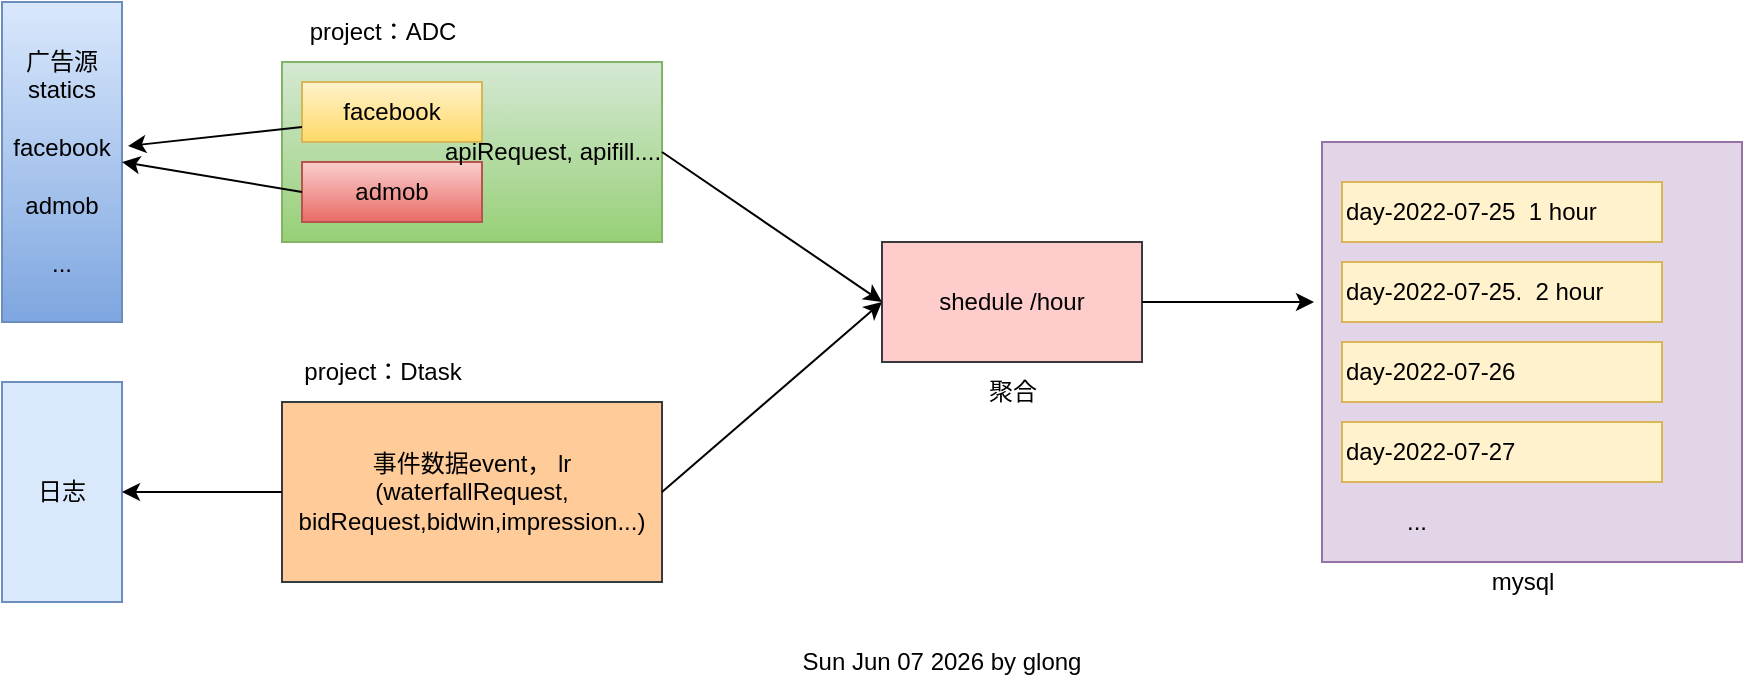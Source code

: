 <mxfile version="20.1.3" type="github">
  <diagram id="P7GOOZWwP6zT7kpqFe42" name="第 1 页">
    <mxGraphModel dx="1426" dy="736" grid="1" gridSize="10" guides="1" tooltips="1" connect="1" arrows="1" fold="1" page="1" pageScale="1" pageWidth="827" pageHeight="1169" math="0" shadow="0">
      <root>
        <mxCell id="0" />
        <mxCell id="1" parent="0" />
        <mxCell id="mX_vDl9hfe2mviO7v2Fq-1" value="" style="whiteSpace=wrap;html=1;aspect=fixed;fillColor=#e1d5e7;strokeColor=#9673a6;" vertex="1" parent="1">
          <mxGeometry x="760" y="200" width="210" height="210" as="geometry" />
        </mxCell>
        <mxCell id="mX_vDl9hfe2mviO7v2Fq-2" value="day-2022-07-25&amp;nbsp; 1 hour" style="rounded=0;whiteSpace=wrap;html=1;align=left;fillColor=#fff2cc;strokeColor=#d6b656;" vertex="1" parent="1">
          <mxGeometry x="770" y="220" width="160" height="30" as="geometry" />
        </mxCell>
        <mxCell id="mX_vDl9hfe2mviO7v2Fq-3" value="day-2022-07-25.&amp;nbsp; 2 hour" style="rounded=0;whiteSpace=wrap;html=1;align=left;fillColor=#fff2cc;strokeColor=#d6b656;" vertex="1" parent="1">
          <mxGeometry x="770" y="260" width="160" height="30" as="geometry" />
        </mxCell>
        <mxCell id="mX_vDl9hfe2mviO7v2Fq-4" value="&lt;span style=&quot;&quot;&gt;day-2022-07-26&lt;/span&gt;" style="rounded=0;whiteSpace=wrap;html=1;align=left;fillColor=#fff2cc;strokeColor=#d6b656;" vertex="1" parent="1">
          <mxGeometry x="770" y="300" width="160" height="30" as="geometry" />
        </mxCell>
        <mxCell id="mX_vDl9hfe2mviO7v2Fq-5" value="&lt;span style=&quot;&quot;&gt;day-2022-07-27&lt;/span&gt;" style="rounded=0;whiteSpace=wrap;html=1;align=left;fillColor=#fff2cc;strokeColor=#d6b656;" vertex="1" parent="1">
          <mxGeometry x="770" y="340" width="160" height="30" as="geometry" />
        </mxCell>
        <mxCell id="mX_vDl9hfe2mviO7v2Fq-6" value="..." style="text;html=1;align=center;verticalAlign=middle;resizable=0;points=[];autosize=1;strokeColor=none;fillColor=none;" vertex="1" parent="1">
          <mxGeometry x="792" y="375" width="30" height="30" as="geometry" />
        </mxCell>
        <mxCell id="mX_vDl9hfe2mviO7v2Fq-7" value="" style="rounded=0;whiteSpace=wrap;html=1;fillColor=#d5e8d4;gradientColor=#97d077;strokeColor=#82b366;" vertex="1" parent="1">
          <mxGeometry x="240" y="160" width="190" height="90" as="geometry" />
        </mxCell>
        <mxCell id="mX_vDl9hfe2mviO7v2Fq-9" value="事件数据event， lr&lt;br&gt;(waterfallRequest, bidRequest,bidwin,impression...)" style="rounded=0;whiteSpace=wrap;html=1;fillColor=#ffcc99;strokeColor=#36393d;" vertex="1" parent="1">
          <mxGeometry x="240" y="330" width="190" height="90" as="geometry" />
        </mxCell>
        <mxCell id="mX_vDl9hfe2mviO7v2Fq-10" value="project：ADC" style="text;html=1;align=center;verticalAlign=middle;resizable=0;points=[];autosize=1;strokeColor=none;fillColor=none;" vertex="1" parent="1">
          <mxGeometry x="240" y="130" width="100" height="30" as="geometry" />
        </mxCell>
        <mxCell id="mX_vDl9hfe2mviO7v2Fq-11" value="project：Dtask" style="text;html=1;align=center;verticalAlign=middle;resizable=0;points=[];autosize=1;strokeColor=none;fillColor=none;" vertex="1" parent="1">
          <mxGeometry x="240" y="300" width="100" height="30" as="geometry" />
        </mxCell>
        <mxCell id="mX_vDl9hfe2mviO7v2Fq-12" value="facebook" style="rounded=0;whiteSpace=wrap;html=1;fillColor=#fff2cc;strokeColor=#d6b656;gradientColor=#ffd966;" vertex="1" parent="1">
          <mxGeometry x="250" y="170" width="90" height="30" as="geometry" />
        </mxCell>
        <mxCell id="mX_vDl9hfe2mviO7v2Fq-13" value="admob" style="rounded=0;whiteSpace=wrap;html=1;fillColor=#f8cecc;gradientColor=#ea6b66;strokeColor=#b85450;" vertex="1" parent="1">
          <mxGeometry x="250" y="210" width="90" height="30" as="geometry" />
        </mxCell>
        <mxCell id="mX_vDl9hfe2mviO7v2Fq-14" value="apiRequest, apifill...." style="text;html=1;align=center;verticalAlign=middle;resizable=0;points=[];autosize=1;strokeColor=none;fillColor=none;" vertex="1" parent="1">
          <mxGeometry x="310" y="190" width="130" height="30" as="geometry" />
        </mxCell>
        <mxCell id="mX_vDl9hfe2mviO7v2Fq-15" value="广告源statics&lt;br&gt;&lt;br&gt;facebook&lt;br&gt;&lt;br&gt;admob&lt;br&gt;&lt;br&gt;..." style="rounded=0;whiteSpace=wrap;html=1;fillColor=#dae8fc;gradientColor=#7ea6e0;strokeColor=#6c8ebf;" vertex="1" parent="1">
          <mxGeometry x="100" y="130" width="60" height="160" as="geometry" />
        </mxCell>
        <mxCell id="mX_vDl9hfe2mviO7v2Fq-16" value="" style="endArrow=classic;html=1;rounded=0;exitX=0;exitY=0.75;exitDx=0;exitDy=0;entryX=1.05;entryY=0.45;entryDx=0;entryDy=0;entryPerimeter=0;" edge="1" parent="1" source="mX_vDl9hfe2mviO7v2Fq-12" target="mX_vDl9hfe2mviO7v2Fq-15">
          <mxGeometry width="50" height="50" relative="1" as="geometry">
            <mxPoint x="230" y="50" as="sourcePoint" />
            <mxPoint x="280" as="targetPoint" />
          </mxGeometry>
        </mxCell>
        <mxCell id="mX_vDl9hfe2mviO7v2Fq-17" value="" style="endArrow=classic;html=1;rounded=0;entryX=1;entryY=0.5;entryDx=0;entryDy=0;exitX=0;exitY=0.5;exitDx=0;exitDy=0;" edge="1" parent="1" source="mX_vDl9hfe2mviO7v2Fq-13" target="mX_vDl9hfe2mviO7v2Fq-15">
          <mxGeometry width="50" height="50" relative="1" as="geometry">
            <mxPoint x="570" y="110" as="sourcePoint" />
            <mxPoint x="620" y="60" as="targetPoint" />
          </mxGeometry>
        </mxCell>
        <mxCell id="mX_vDl9hfe2mviO7v2Fq-18" value="shedule /hour" style="rounded=0;whiteSpace=wrap;html=1;fillColor=#ffcccc;strokeColor=#36393d;" vertex="1" parent="1">
          <mxGeometry x="540" y="250" width="130" height="60" as="geometry" />
        </mxCell>
        <mxCell id="mX_vDl9hfe2mviO7v2Fq-19" value="" style="endArrow=classic;html=1;rounded=0;exitX=1;exitY=0.5;exitDx=0;exitDy=0;entryX=0;entryY=0.5;entryDx=0;entryDy=0;" edge="1" parent="1" source="mX_vDl9hfe2mviO7v2Fq-7" target="mX_vDl9hfe2mviO7v2Fq-18">
          <mxGeometry width="50" height="50" relative="1" as="geometry">
            <mxPoint x="560" y="90" as="sourcePoint" />
            <mxPoint x="610" y="40" as="targetPoint" />
          </mxGeometry>
        </mxCell>
        <mxCell id="mX_vDl9hfe2mviO7v2Fq-20" value="" style="endArrow=classic;html=1;rounded=0;exitX=1;exitY=0.5;exitDx=0;exitDy=0;" edge="1" parent="1" source="mX_vDl9hfe2mviO7v2Fq-9">
          <mxGeometry width="50" height="50" relative="1" as="geometry">
            <mxPoint x="580" y="150" as="sourcePoint" />
            <mxPoint x="540" y="280" as="targetPoint" />
          </mxGeometry>
        </mxCell>
        <mxCell id="mX_vDl9hfe2mviO7v2Fq-21" value="mysql" style="text;html=1;align=center;verticalAlign=middle;resizable=0;points=[];autosize=1;strokeColor=none;fillColor=none;" vertex="1" parent="1">
          <mxGeometry x="835" y="405" width="50" height="30" as="geometry" />
        </mxCell>
        <mxCell id="mX_vDl9hfe2mviO7v2Fq-22" value="" style="endArrow=classic;html=1;rounded=0;exitX=1;exitY=0.5;exitDx=0;exitDy=0;entryX=-0.019;entryY=0.381;entryDx=0;entryDy=0;entryPerimeter=0;" edge="1" parent="1" source="mX_vDl9hfe2mviO7v2Fq-18" target="mX_vDl9hfe2mviO7v2Fq-1">
          <mxGeometry width="50" height="50" relative="1" as="geometry">
            <mxPoint x="690" y="520" as="sourcePoint" />
            <mxPoint x="740" y="470" as="targetPoint" />
          </mxGeometry>
        </mxCell>
        <mxCell id="mX_vDl9hfe2mviO7v2Fq-24" value="&lt;span style=&quot;&quot;&gt;聚合&lt;/span&gt;" style="text;html=1;align=center;verticalAlign=middle;resizable=0;points=[];autosize=1;strokeColor=none;fillColor=none;" vertex="1" parent="1">
          <mxGeometry x="580" y="310" width="50" height="30" as="geometry" />
        </mxCell>
        <mxCell id="mX_vDl9hfe2mviO7v2Fq-25" value="日志" style="rounded=0;whiteSpace=wrap;html=1;fillColor=#dae8fc;strokeColor=#6c8ebf;" vertex="1" parent="1">
          <mxGeometry x="100" y="320" width="60" height="110" as="geometry" />
        </mxCell>
        <mxCell id="mX_vDl9hfe2mviO7v2Fq-26" value="" style="endArrow=classic;html=1;rounded=0;entryX=1;entryY=0.5;entryDx=0;entryDy=0;" edge="1" parent="1" source="mX_vDl9hfe2mviO7v2Fq-9" target="mX_vDl9hfe2mviO7v2Fq-25">
          <mxGeometry width="50" height="50" relative="1" as="geometry">
            <mxPoint x="390" y="500" as="sourcePoint" />
            <mxPoint x="440" y="450" as="targetPoint" />
          </mxGeometry>
        </mxCell>
        <UserObject label="%date{ddd mmm dd yyyy}% by glong" placeholders="1" id="mX_vDl9hfe2mviO7v2Fq-27">
          <mxCell style="text;html=1;strokeColor=none;fillColor=none;align=center;verticalAlign=middle;whiteSpace=wrap;overflow=hidden;" vertex="1" parent="1">
            <mxGeometry x="460" y="450" width="220" height="20" as="geometry" />
          </mxCell>
        </UserObject>
      </root>
    </mxGraphModel>
  </diagram>
</mxfile>
